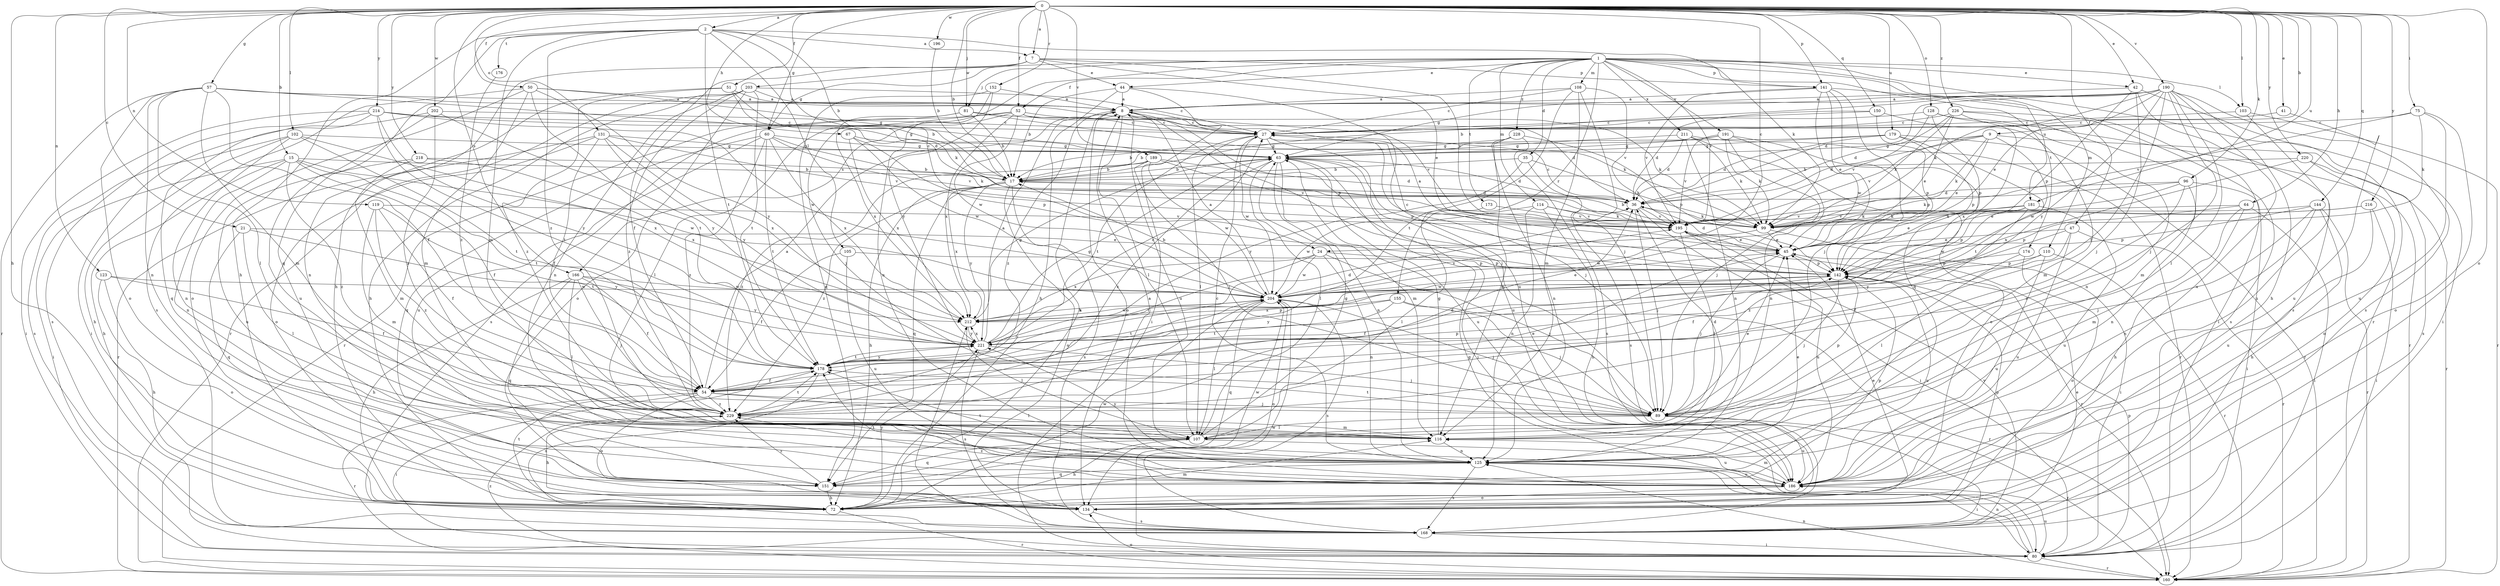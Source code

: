 strict digraph  {
0;
1;
2;
7;
8;
9;
15;
17;
21;
24;
27;
35;
36;
41;
42;
44;
45;
47;
50;
51;
52;
54;
57;
60;
63;
64;
67;
72;
75;
80;
81;
89;
96;
99;
102;
103;
105;
107;
108;
110;
114;
116;
119;
123;
125;
128;
131;
134;
141;
142;
144;
150;
151;
152;
155;
160;
166;
168;
173;
174;
176;
178;
179;
181;
186;
189;
190;
191;
195;
196;
202;
203;
204;
211;
212;
214;
216;
218;
220;
221;
226;
228;
229;
0 -> 2  [label=a];
0 -> 7  [label=a];
0 -> 9  [label=b];
0 -> 15  [label=b];
0 -> 17  [label=b];
0 -> 21  [label=c];
0 -> 24  [label=c];
0 -> 41  [label=e];
0 -> 42  [label=e];
0 -> 47  [label=f];
0 -> 50  [label=f];
0 -> 51  [label=f];
0 -> 52  [label=f];
0 -> 57  [label=g];
0 -> 60  [label=g];
0 -> 64  [label=h];
0 -> 67  [label=h];
0 -> 72  [label=h];
0 -> 75  [label=i];
0 -> 81  [label=j];
0 -> 96  [label=k];
0 -> 102  [label=l];
0 -> 103  [label=l];
0 -> 119  [label=n];
0 -> 123  [label=n];
0 -> 128  [label=o];
0 -> 131  [label=o];
0 -> 134  [label=o];
0 -> 141  [label=p];
0 -> 144  [label=q];
0 -> 150  [label=q];
0 -> 152  [label=r];
0 -> 166  [label=s];
0 -> 179  [label=u];
0 -> 181  [label=u];
0 -> 189  [label=v];
0 -> 190  [label=v];
0 -> 196  [label=w];
0 -> 202  [label=w];
0 -> 214  [label=y];
0 -> 216  [label=y];
0 -> 218  [label=y];
0 -> 220  [label=y];
0 -> 226  [label=z];
1 -> 35  [label=d];
1 -> 42  [label=e];
1 -> 44  [label=e];
1 -> 52  [label=f];
1 -> 60  [label=g];
1 -> 81  [label=j];
1 -> 103  [label=l];
1 -> 108  [label=m];
1 -> 110  [label=m];
1 -> 114  [label=m];
1 -> 141  [label=p];
1 -> 155  [label=r];
1 -> 160  [label=r];
1 -> 166  [label=s];
1 -> 173  [label=t];
1 -> 174  [label=t];
1 -> 181  [label=u];
1 -> 191  [label=v];
1 -> 195  [label=v];
1 -> 211  [label=x];
1 -> 228  [label=z];
2 -> 7  [label=a];
2 -> 17  [label=b];
2 -> 24  [label=c];
2 -> 72  [label=h];
2 -> 99  [label=k];
2 -> 105  [label=l];
2 -> 116  [label=m];
2 -> 151  [label=q];
2 -> 176  [label=t];
2 -> 178  [label=t];
2 -> 229  [label=z];
7 -> 44  [label=e];
7 -> 45  [label=e];
7 -> 54  [label=f];
7 -> 72  [label=h];
7 -> 141  [label=p];
7 -> 195  [label=v];
7 -> 203  [label=w];
8 -> 27  [label=c];
8 -> 72  [label=h];
8 -> 89  [label=j];
8 -> 107  [label=l];
8 -> 134  [label=o];
8 -> 142  [label=p];
8 -> 186  [label=u];
8 -> 195  [label=v];
8 -> 229  [label=z];
9 -> 36  [label=d];
9 -> 45  [label=e];
9 -> 63  [label=g];
9 -> 99  [label=k];
9 -> 168  [label=s];
9 -> 195  [label=v];
9 -> 204  [label=w];
15 -> 17  [label=b];
15 -> 54  [label=f];
15 -> 72  [label=h];
15 -> 80  [label=i];
15 -> 125  [label=n];
15 -> 178  [label=t];
15 -> 204  [label=w];
15 -> 229  [label=z];
17 -> 36  [label=d];
17 -> 72  [label=h];
17 -> 134  [label=o];
17 -> 151  [label=q];
17 -> 168  [label=s];
17 -> 212  [label=x];
17 -> 221  [label=y];
17 -> 229  [label=z];
21 -> 45  [label=e];
21 -> 107  [label=l];
21 -> 151  [label=q];
21 -> 221  [label=y];
24 -> 89  [label=j];
24 -> 125  [label=n];
24 -> 142  [label=p];
24 -> 178  [label=t];
24 -> 204  [label=w];
24 -> 212  [label=x];
27 -> 63  [label=g];
27 -> 89  [label=j];
27 -> 107  [label=l];
27 -> 178  [label=t];
27 -> 186  [label=u];
27 -> 204  [label=w];
35 -> 17  [label=b];
35 -> 99  [label=k];
35 -> 168  [label=s];
35 -> 221  [label=y];
36 -> 27  [label=c];
36 -> 80  [label=i];
36 -> 89  [label=j];
36 -> 99  [label=k];
36 -> 195  [label=v];
41 -> 27  [label=c];
41 -> 186  [label=u];
42 -> 8  [label=a];
42 -> 80  [label=i];
42 -> 89  [label=j];
42 -> 142  [label=p];
42 -> 168  [label=s];
44 -> 8  [label=a];
44 -> 17  [label=b];
44 -> 72  [label=h];
44 -> 80  [label=i];
44 -> 186  [label=u];
45 -> 8  [label=a];
45 -> 36  [label=d];
45 -> 89  [label=j];
45 -> 142  [label=p];
47 -> 45  [label=e];
47 -> 54  [label=f];
47 -> 160  [label=r];
47 -> 186  [label=u];
47 -> 221  [label=y];
50 -> 8  [label=a];
50 -> 63  [label=g];
50 -> 116  [label=m];
50 -> 134  [label=o];
50 -> 168  [label=s];
50 -> 178  [label=t];
50 -> 221  [label=y];
51 -> 8  [label=a];
51 -> 17  [label=b];
51 -> 99  [label=k];
51 -> 125  [label=n];
51 -> 229  [label=z];
52 -> 27  [label=c];
52 -> 36  [label=d];
52 -> 89  [label=j];
52 -> 99  [label=k];
52 -> 107  [label=l];
52 -> 168  [label=s];
52 -> 204  [label=w];
52 -> 212  [label=x];
54 -> 8  [label=a];
54 -> 80  [label=i];
54 -> 89  [label=j];
54 -> 107  [label=l];
54 -> 134  [label=o];
54 -> 142  [label=p];
54 -> 160  [label=r];
54 -> 229  [label=z];
57 -> 8  [label=a];
57 -> 27  [label=c];
57 -> 36  [label=d];
57 -> 54  [label=f];
57 -> 107  [label=l];
57 -> 116  [label=m];
57 -> 125  [label=n];
57 -> 134  [label=o];
57 -> 160  [label=r];
60 -> 63  [label=g];
60 -> 99  [label=k];
60 -> 151  [label=q];
60 -> 178  [label=t];
60 -> 186  [label=u];
60 -> 195  [label=v];
60 -> 212  [label=x];
60 -> 229  [label=z];
63 -> 17  [label=b];
63 -> 36  [label=d];
63 -> 80  [label=i];
63 -> 107  [label=l];
63 -> 116  [label=m];
63 -> 125  [label=n];
63 -> 142  [label=p];
63 -> 186  [label=u];
63 -> 229  [label=z];
64 -> 72  [label=h];
64 -> 80  [label=i];
64 -> 99  [label=k];
64 -> 116  [label=m];
64 -> 142  [label=p];
67 -> 63  [label=g];
67 -> 142  [label=p];
67 -> 204  [label=w];
67 -> 212  [label=x];
72 -> 45  [label=e];
72 -> 116  [label=m];
72 -> 160  [label=r];
72 -> 178  [label=t];
72 -> 204  [label=w];
72 -> 221  [label=y];
75 -> 27  [label=c];
75 -> 99  [label=k];
75 -> 134  [label=o];
75 -> 186  [label=u];
75 -> 195  [label=v];
80 -> 63  [label=g];
80 -> 125  [label=n];
80 -> 142  [label=p];
80 -> 160  [label=r];
80 -> 186  [label=u];
80 -> 204  [label=w];
80 -> 229  [label=z];
81 -> 17  [label=b];
81 -> 27  [label=c];
81 -> 99  [label=k];
81 -> 160  [label=r];
81 -> 212  [label=x];
89 -> 45  [label=e];
89 -> 107  [label=l];
89 -> 142  [label=p];
89 -> 160  [label=r];
89 -> 178  [label=t];
89 -> 186  [label=u];
96 -> 36  [label=d];
96 -> 45  [label=e];
96 -> 80  [label=i];
96 -> 99  [label=k];
96 -> 125  [label=n];
96 -> 229  [label=z];
99 -> 17  [label=b];
99 -> 45  [label=e];
99 -> 80  [label=i];
99 -> 204  [label=w];
102 -> 63  [label=g];
102 -> 72  [label=h];
102 -> 125  [label=n];
102 -> 168  [label=s];
102 -> 178  [label=t];
102 -> 212  [label=x];
103 -> 27  [label=c];
103 -> 160  [label=r];
103 -> 186  [label=u];
105 -> 54  [label=f];
105 -> 142  [label=p];
105 -> 186  [label=u];
107 -> 63  [label=g];
107 -> 72  [label=h];
107 -> 151  [label=q];
107 -> 186  [label=u];
108 -> 8  [label=a];
108 -> 27  [label=c];
108 -> 89  [label=j];
108 -> 116  [label=m];
108 -> 178  [label=t];
108 -> 195  [label=v];
110 -> 54  [label=f];
110 -> 142  [label=p];
110 -> 160  [label=r];
110 -> 186  [label=u];
114 -> 72  [label=h];
114 -> 99  [label=k];
114 -> 125  [label=n];
114 -> 195  [label=v];
114 -> 204  [label=w];
116 -> 36  [label=d];
116 -> 63  [label=g];
116 -> 125  [label=n];
119 -> 54  [label=f];
119 -> 116  [label=m];
119 -> 178  [label=t];
119 -> 195  [label=v];
119 -> 229  [label=z];
123 -> 54  [label=f];
123 -> 72  [label=h];
123 -> 134  [label=o];
123 -> 204  [label=w];
125 -> 27  [label=c];
125 -> 45  [label=e];
125 -> 80  [label=i];
125 -> 151  [label=q];
125 -> 168  [label=s];
125 -> 178  [label=t];
125 -> 186  [label=u];
125 -> 221  [label=y];
128 -> 27  [label=c];
128 -> 125  [label=n];
128 -> 142  [label=p];
128 -> 160  [label=r];
128 -> 195  [label=v];
131 -> 54  [label=f];
131 -> 63  [label=g];
131 -> 134  [label=o];
131 -> 160  [label=r];
131 -> 195  [label=v];
131 -> 212  [label=x];
131 -> 221  [label=y];
134 -> 142  [label=p];
134 -> 168  [label=s];
141 -> 8  [label=a];
141 -> 45  [label=e];
141 -> 80  [label=i];
141 -> 89  [label=j];
141 -> 151  [label=q];
141 -> 195  [label=v];
141 -> 204  [label=w];
142 -> 27  [label=c];
142 -> 54  [label=f];
142 -> 89  [label=j];
142 -> 186  [label=u];
142 -> 204  [label=w];
144 -> 72  [label=h];
144 -> 89  [label=j];
144 -> 99  [label=k];
144 -> 125  [label=n];
144 -> 142  [label=p];
144 -> 160  [label=r];
150 -> 27  [label=c];
150 -> 36  [label=d];
150 -> 116  [label=m];
150 -> 142  [label=p];
151 -> 72  [label=h];
151 -> 142  [label=p];
151 -> 204  [label=w];
151 -> 229  [label=z];
152 -> 8  [label=a];
152 -> 125  [label=n];
152 -> 151  [label=q];
152 -> 221  [label=y];
155 -> 89  [label=j];
155 -> 160  [label=r];
155 -> 178  [label=t];
155 -> 212  [label=x];
155 -> 221  [label=y];
160 -> 125  [label=n];
160 -> 134  [label=o];
166 -> 54  [label=f];
166 -> 72  [label=h];
166 -> 89  [label=j];
166 -> 107  [label=l];
166 -> 151  [label=q];
166 -> 204  [label=w];
166 -> 221  [label=y];
168 -> 45  [label=e];
168 -> 80  [label=i];
168 -> 195  [label=v];
168 -> 212  [label=x];
173 -> 107  [label=l];
173 -> 195  [label=v];
174 -> 107  [label=l];
174 -> 134  [label=o];
174 -> 142  [label=p];
176 -> 229  [label=z];
178 -> 54  [label=f];
178 -> 168  [label=s];
178 -> 221  [label=y];
179 -> 17  [label=b];
179 -> 36  [label=d];
179 -> 63  [label=g];
179 -> 142  [label=p];
179 -> 160  [label=r];
179 -> 178  [label=t];
181 -> 45  [label=e];
181 -> 142  [label=p];
181 -> 186  [label=u];
181 -> 195  [label=v];
181 -> 204  [label=w];
181 -> 229  [label=z];
186 -> 8  [label=a];
186 -> 116  [label=m];
186 -> 134  [label=o];
186 -> 178  [label=t];
186 -> 229  [label=z];
189 -> 17  [label=b];
189 -> 36  [label=d];
189 -> 89  [label=j];
189 -> 195  [label=v];
189 -> 204  [label=w];
189 -> 229  [label=z];
190 -> 8  [label=a];
190 -> 17  [label=b];
190 -> 36  [label=d];
190 -> 45  [label=e];
190 -> 54  [label=f];
190 -> 63  [label=g];
190 -> 72  [label=h];
190 -> 89  [label=j];
190 -> 99  [label=k];
190 -> 107  [label=l];
190 -> 168  [label=s];
190 -> 186  [label=u];
190 -> 221  [label=y];
191 -> 17  [label=b];
191 -> 63  [label=g];
191 -> 89  [label=j];
191 -> 99  [label=k];
191 -> 125  [label=n];
191 -> 142  [label=p];
191 -> 195  [label=v];
195 -> 45  [label=e];
195 -> 107  [label=l];
195 -> 160  [label=r];
195 -> 186  [label=u];
196 -> 17  [label=b];
202 -> 27  [label=c];
202 -> 80  [label=i];
202 -> 186  [label=u];
202 -> 221  [label=y];
202 -> 229  [label=z];
203 -> 8  [label=a];
203 -> 27  [label=c];
203 -> 72  [label=h];
203 -> 125  [label=n];
203 -> 134  [label=o];
203 -> 160  [label=r];
203 -> 178  [label=t];
203 -> 229  [label=z];
204 -> 8  [label=a];
204 -> 17  [label=b];
204 -> 45  [label=e];
204 -> 89  [label=j];
204 -> 107  [label=l];
204 -> 134  [label=o];
204 -> 151  [label=q];
204 -> 168  [label=s];
204 -> 178  [label=t];
204 -> 195  [label=v];
204 -> 212  [label=x];
211 -> 36  [label=d];
211 -> 63  [label=g];
211 -> 99  [label=k];
211 -> 125  [label=n];
211 -> 134  [label=o];
211 -> 160  [label=r];
212 -> 63  [label=g];
212 -> 107  [label=l];
212 -> 204  [label=w];
212 -> 221  [label=y];
214 -> 27  [label=c];
214 -> 63  [label=g];
214 -> 80  [label=i];
214 -> 151  [label=q];
214 -> 168  [label=s];
214 -> 178  [label=t];
214 -> 204  [label=w];
214 -> 221  [label=y];
216 -> 80  [label=i];
216 -> 99  [label=k];
216 -> 186  [label=u];
216 -> 195  [label=v];
218 -> 17  [label=b];
218 -> 116  [label=m];
218 -> 186  [label=u];
218 -> 212  [label=x];
220 -> 17  [label=b];
220 -> 134  [label=o];
220 -> 160  [label=r];
220 -> 212  [label=x];
221 -> 8  [label=a];
221 -> 27  [label=c];
221 -> 36  [label=d];
221 -> 63  [label=g];
221 -> 89  [label=j];
221 -> 142  [label=p];
221 -> 168  [label=s];
221 -> 178  [label=t];
221 -> 212  [label=x];
226 -> 27  [label=c];
226 -> 36  [label=d];
226 -> 45  [label=e];
226 -> 99  [label=k];
226 -> 116  [label=m];
226 -> 168  [label=s];
226 -> 212  [label=x];
228 -> 63  [label=g];
228 -> 116  [label=m];
228 -> 125  [label=n];
228 -> 142  [label=p];
228 -> 168  [label=s];
229 -> 36  [label=d];
229 -> 45  [label=e];
229 -> 72  [label=h];
229 -> 116  [label=m];
229 -> 178  [label=t];
}
